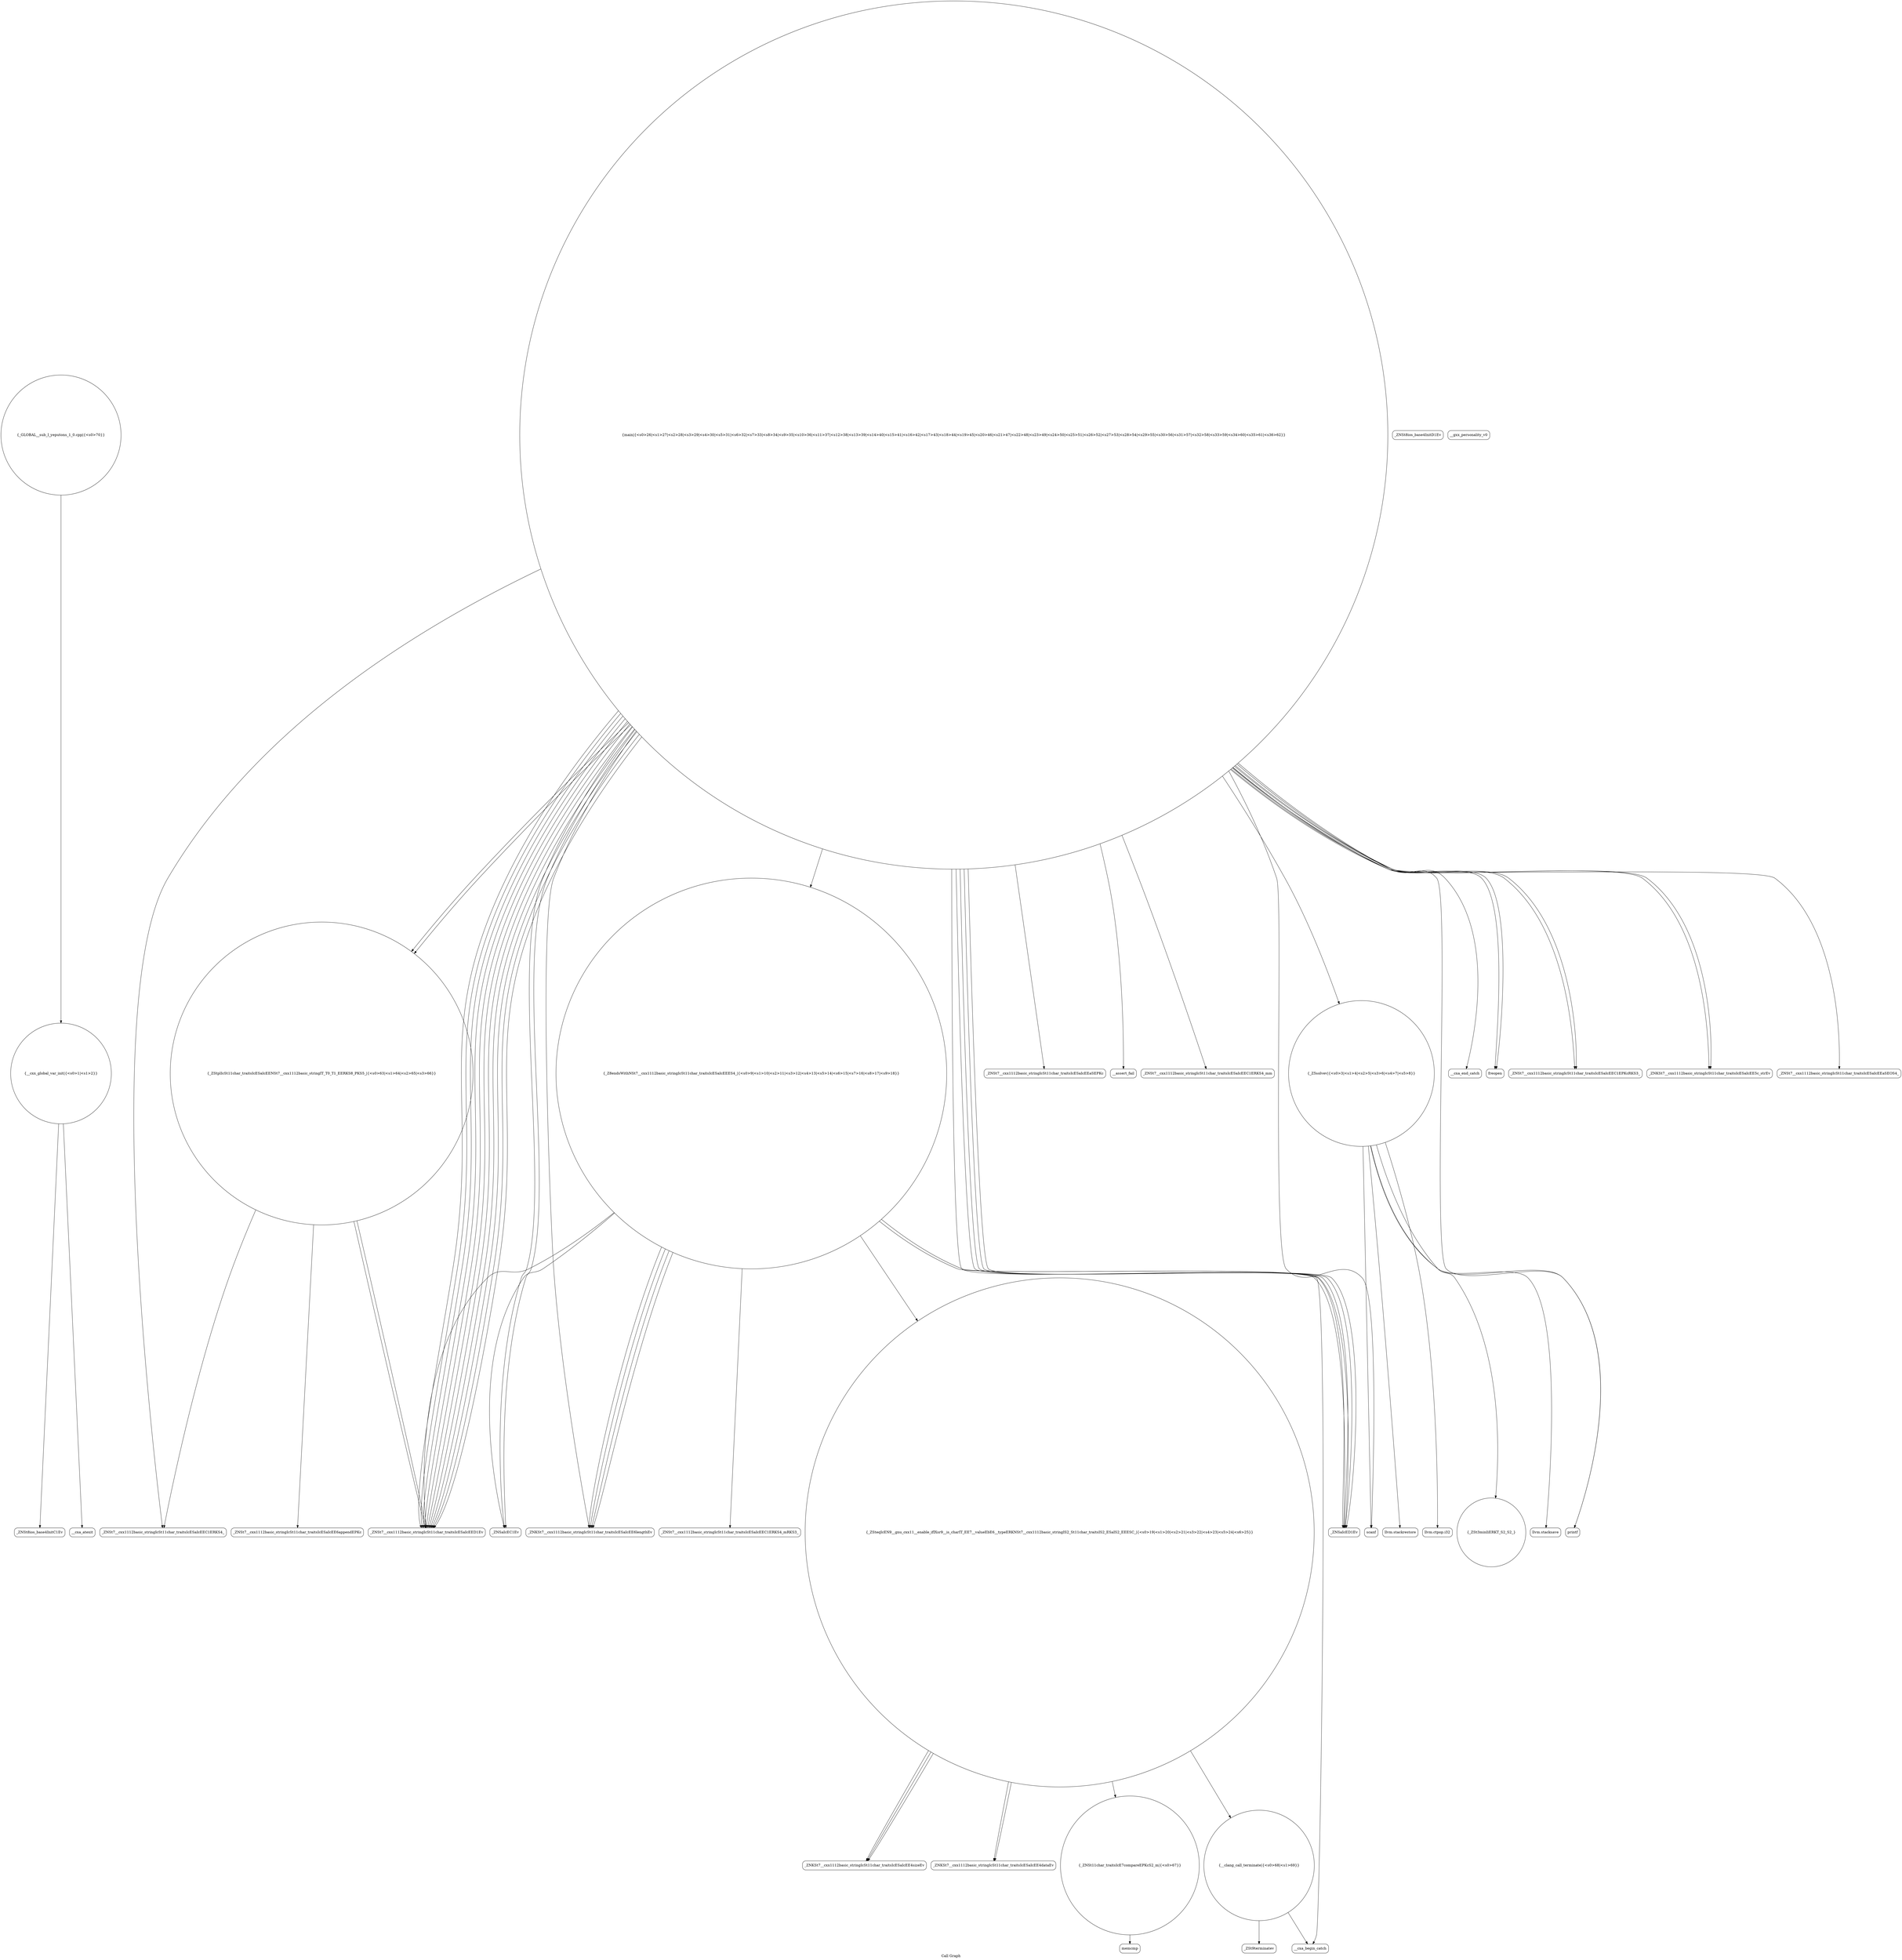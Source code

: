 digraph "Call Graph" {
	label="Call Graph";

	Node0x563d3af57060 [shape=record,shape=circle,label="{__cxx_global_var_init|{<s0>1|<s1>2}}"];
	Node0x563d3af57060:s0 -> Node0x563d3af574f0[color=black];
	Node0x563d3af57060:s1 -> Node0x563d3af575f0[color=black];
	Node0x563d3af58170 [shape=record,shape=circle,label="{_ZStplIcSt11char_traitsIcESaIcEENSt7__cxx1112basic_stringIT_T0_T1_EERKS8_PKS5_|{<s0>63|<s1>64|<s2>65|<s3>66}}"];
	Node0x563d3af58170:s0 -> Node0x563d3af57f70[color=black];
	Node0x563d3af58170:s1 -> Node0x563d3af583f0[color=black];
	Node0x563d3af58170:s2 -> Node0x563d3af57cf0[color=black];
	Node0x563d3af58170:s3 -> Node0x563d3af57cf0[color=black];
	Node0x563d3af577f0 [shape=record,shape=Mrecord,label="{llvm.stacksave}"];
	Node0x563d3af584f0 [shape=record,shape=circle,label="{_ZNSt11char_traitsIcE7compareEPKcS2_m|{<s0>67}}"];
	Node0x563d3af584f0:s0 -> Node0x563d3af586f0[color=black];
	Node0x563d3af57b70 [shape=record,shape=Mrecord,label="{_ZNSaIcEC1Ev}"];
	Node0x563d3af57ef0 [shape=record,shape=Mrecord,label="{_ZNSt7__cxx1112basic_stringIcSt11char_traitsIcESaIcEEaSEPKc}"];
	Node0x563d3af57570 [shape=record,shape=Mrecord,label="{_ZNSt8ios_base4InitD1Ev}"];
	Node0x563d3af58270 [shape=record,shape=Mrecord,label="{__assert_fail}"];
	Node0x563d3af578f0 [shape=record,shape=Mrecord,label="{llvm.stackrestore}"];
	Node0x563d3af585f0 [shape=record,shape=circle,label="{__clang_call_terminate|{<s0>68|<s1>69}}"];
	Node0x563d3af585f0:s0 -> Node0x563d3af582f0[color=black];
	Node0x563d3af585f0:s1 -> Node0x563d3af58670[color=black];
	Node0x563d3af57c70 [shape=record,shape=Mrecord,label="{__gxx_personality_v0}"];
	Node0x563d3af57ff0 [shape=record,shape=Mrecord,label="{_ZNSt7__cxx1112basic_stringIcSt11char_traitsIcESaIcEEC1ERKS4_mm}"];
	Node0x563d3af57670 [shape=record,shape=circle,label="{_Z5solvev|{<s0>3|<s1>4|<s2>5|<s3>6|<s4>7|<s5>8}}"];
	Node0x563d3af57670:s0 -> Node0x563d3af576f0[color=black];
	Node0x563d3af57670:s1 -> Node0x563d3af57770[color=black];
	Node0x563d3af57670:s2 -> Node0x563d3af577f0[color=black];
	Node0x563d3af57670:s3 -> Node0x563d3af57870[color=black];
	Node0x563d3af57670:s4 -> Node0x563d3af578f0[color=black];
	Node0x563d3af57670:s5 -> Node0x563d3af57970[color=black];
	Node0x563d3af58370 [shape=record,shape=Mrecord,label="{__cxa_end_catch}"];
	Node0x563d3af579f0 [shape=record,shape=circle,label="{_Z8endsWithNSt7__cxx1112basic_stringIcSt11char_traitsIcESaIcEEES4_|{<s0>9|<s1>10|<s2>11|<s3>12|<s4>13|<s5>14|<s6>15|<s7>16|<s8>17|<s9>18}}"];
	Node0x563d3af579f0:s0 -> Node0x563d3af57a70[color=black];
	Node0x563d3af579f0:s1 -> Node0x563d3af57a70[color=black];
	Node0x563d3af579f0:s2 -> Node0x563d3af57a70[color=black];
	Node0x563d3af579f0:s3 -> Node0x563d3af57a70[color=black];
	Node0x563d3af579f0:s4 -> Node0x563d3af57b70[color=black];
	Node0x563d3af579f0:s5 -> Node0x563d3af57bf0[color=black];
	Node0x563d3af579f0:s6 -> Node0x563d3af57af0[color=black];
	Node0x563d3af579f0:s7 -> Node0x563d3af57cf0[color=black];
	Node0x563d3af579f0:s8 -> Node0x563d3af57d70[color=black];
	Node0x563d3af579f0:s9 -> Node0x563d3af57d70[color=black];
	Node0x563d3af586f0 [shape=record,shape=Mrecord,label="{memcmp}"];
	Node0x563d3af57d70 [shape=record,shape=Mrecord,label="{_ZNSaIcED1Ev}"];
	Node0x563d3af580f0 [shape=record,shape=Mrecord,label="{freopen}"];
	Node0x563d3af57770 [shape=record,shape=Mrecord,label="{llvm.ctpop.i32}"];
	Node0x563d3af58470 [shape=record,shape=Mrecord,label="{_ZNKSt7__cxx1112basic_stringIcSt11char_traitsIcESaIcEE4sizeEv}"];
	Node0x563d3af57af0 [shape=record,shape=circle,label="{_ZSteqIcEN9__gnu_cxx11__enable_ifIXsr9__is_charIT_EE7__valueEbE6__typeERKNSt7__cxx1112basic_stringIS2_St11char_traitsIS2_ESaIS2_EEESC_|{<s0>19|<s1>20|<s2>21|<s3>22|<s4>23|<s5>24|<s6>25}}"];
	Node0x563d3af57af0:s0 -> Node0x563d3af58470[color=black];
	Node0x563d3af57af0:s1 -> Node0x563d3af58470[color=black];
	Node0x563d3af57af0:s2 -> Node0x563d3af58570[color=black];
	Node0x563d3af57af0:s3 -> Node0x563d3af58570[color=black];
	Node0x563d3af57af0:s4 -> Node0x563d3af58470[color=black];
	Node0x563d3af57af0:s5 -> Node0x563d3af584f0[color=black];
	Node0x563d3af57af0:s6 -> Node0x563d3af585f0[color=black];
	Node0x563d3af57e70 [shape=record,shape=Mrecord,label="{_ZNSt7__cxx1112basic_stringIcSt11char_traitsIcESaIcEEC1EPKcRKS3_}"];
	Node0x563d3af574f0 [shape=record,shape=Mrecord,label="{_ZNSt8ios_base4InitC1Ev}"];
	Node0x563d3af581f0 [shape=record,shape=Mrecord,label="{_ZNKSt7__cxx1112basic_stringIcSt11char_traitsIcESaIcEE5c_strEv}"];
	Node0x563d3af57870 [shape=record,shape=circle,label="{_ZSt3minIiERKT_S2_S2_}"];
	Node0x563d3af58570 [shape=record,shape=Mrecord,label="{_ZNKSt7__cxx1112basic_stringIcSt11char_traitsIcESaIcEE4dataEv}"];
	Node0x563d3af57bf0 [shape=record,shape=Mrecord,label="{_ZNSt7__cxx1112basic_stringIcSt11char_traitsIcESaIcEEC1ERKS4_mRKS3_}"];
	Node0x563d3af57f70 [shape=record,shape=Mrecord,label="{_ZNSt7__cxx1112basic_stringIcSt11char_traitsIcESaIcEEC1ERKS4_}"];
	Node0x563d3af575f0 [shape=record,shape=Mrecord,label="{__cxa_atexit}"];
	Node0x563d3af582f0 [shape=record,shape=Mrecord,label="{__cxa_begin_catch}"];
	Node0x563d3af57970 [shape=record,shape=Mrecord,label="{printf}"];
	Node0x563d3af58670 [shape=record,shape=Mrecord,label="{_ZSt9terminatev}"];
	Node0x563d3af57cf0 [shape=record,shape=Mrecord,label="{_ZNSt7__cxx1112basic_stringIcSt11char_traitsIcESaIcEED1Ev}"];
	Node0x563d3af58070 [shape=record,shape=Mrecord,label="{_ZNSt7__cxx1112basic_stringIcSt11char_traitsIcESaIcEEaSEOS4_}"];
	Node0x563d3af576f0 [shape=record,shape=Mrecord,label="{scanf}"];
	Node0x563d3af583f0 [shape=record,shape=Mrecord,label="{_ZNSt7__cxx1112basic_stringIcSt11char_traitsIcESaIcEE6appendEPKc}"];
	Node0x563d3af57a70 [shape=record,shape=Mrecord,label="{_ZNKSt7__cxx1112basic_stringIcSt11char_traitsIcESaIcEE6lengthEv}"];
	Node0x563d3af58770 [shape=record,shape=circle,label="{_GLOBAL__sub_I_yeputons_1_0.cpp|{<s0>70}}"];
	Node0x563d3af58770:s0 -> Node0x563d3af57060[color=black];
	Node0x563d3af57df0 [shape=record,shape=circle,label="{main|{<s0>26|<s1>27|<s2>28|<s3>29|<s4>30|<s5>31|<s6>32|<s7>33|<s8>34|<s9>35|<s10>36|<s11>37|<s12>38|<s13>39|<s14>40|<s15>41|<s16>42|<s17>43|<s18>44|<s19>45|<s20>46|<s21>47|<s22>48|<s23>49|<s24>50|<s25>51|<s26>52|<s27>53|<s28>54|<s29>55|<s30>56|<s31>57|<s32>58|<s33>59|<s34>60|<s35>61|<s36>62}}"];
	Node0x563d3af57df0:s0 -> Node0x563d3af57b70[color=black];
	Node0x563d3af57df0:s1 -> Node0x563d3af57e70[color=black];
	Node0x563d3af57df0:s2 -> Node0x563d3af57d70[color=black];
	Node0x563d3af57df0:s3 -> Node0x563d3af57ef0[color=black];
	Node0x563d3af57df0:s4 -> Node0x563d3af57d70[color=black];
	Node0x563d3af57df0:s5 -> Node0x563d3af57f70[color=black];
	Node0x563d3af57df0:s6 -> Node0x563d3af57b70[color=black];
	Node0x563d3af57df0:s7 -> Node0x563d3af57e70[color=black];
	Node0x563d3af57df0:s8 -> Node0x563d3af579f0[color=black];
	Node0x563d3af57df0:s9 -> Node0x563d3af57cf0[color=black];
	Node0x563d3af57df0:s10 -> Node0x563d3af57d70[color=black];
	Node0x563d3af57df0:s11 -> Node0x563d3af57cf0[color=black];
	Node0x563d3af57df0:s12 -> Node0x563d3af57a70[color=black];
	Node0x563d3af57df0:s13 -> Node0x563d3af57ff0[color=black];
	Node0x563d3af57df0:s14 -> Node0x563d3af58070[color=black];
	Node0x563d3af57df0:s15 -> Node0x563d3af57cf0[color=black];
	Node0x563d3af57df0:s16 -> Node0x563d3af57cf0[color=black];
	Node0x563d3af57df0:s17 -> Node0x563d3af57d70[color=black];
	Node0x563d3af57df0:s18 -> Node0x563d3af57cf0[color=black];
	Node0x563d3af57df0:s19 -> Node0x563d3af58170[color=black];
	Node0x563d3af57df0:s20 -> Node0x563d3af581f0[color=black];
	Node0x563d3af57df0:s21 -> Node0x563d3af580f0[color=black];
	Node0x563d3af57df0:s22 -> Node0x563d3af57cf0[color=black];
	Node0x563d3af57df0:s23 -> Node0x563d3af58170[color=black];
	Node0x563d3af57df0:s24 -> Node0x563d3af581f0[color=black];
	Node0x563d3af57df0:s25 -> Node0x563d3af580f0[color=black];
	Node0x563d3af57df0:s26 -> Node0x563d3af57cf0[color=black];
	Node0x563d3af57df0:s27 -> Node0x563d3af57cf0[color=black];
	Node0x563d3af57df0:s28 -> Node0x563d3af576f0[color=black];
	Node0x563d3af57df0:s29 -> Node0x563d3af58270[color=black];
	Node0x563d3af57df0:s30 -> Node0x563d3af57cf0[color=black];
	Node0x563d3af57df0:s31 -> Node0x563d3af57cf0[color=black];
	Node0x563d3af57df0:s32 -> Node0x563d3af57cf0[color=black];
	Node0x563d3af57df0:s33 -> Node0x563d3af57970[color=black];
	Node0x563d3af57df0:s34 -> Node0x563d3af57670[color=black];
	Node0x563d3af57df0:s35 -> Node0x563d3af582f0[color=black];
	Node0x563d3af57df0:s36 -> Node0x563d3af58370[color=black];
}
